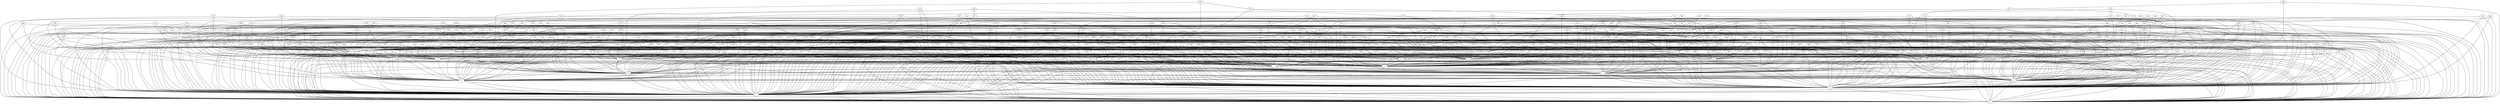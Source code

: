 /* Created by igraph 0.7.0 */
graph {
  0;
  1;
  2;
  3;
  4;
  5;
  6;
  7;
  8;
  9;
  10;
  11;
  12;
  13;
  14;
  15;
  16;
  17;
  18;
  19;
  20;
  21;
  22;
  23;
  24;
  25;
  26;
  27;
  28;
  29;
  30;
  31;
  32;
  33;
  34;
  35;
  36;
  37;
  38;
  39;
  40;
  41;
  42;
  43;
  44;
  45;
  46;
  47;
  48;
  49;
  50;
  51;
  52;
  53;
  54;
  55;
  56;
  57;
  58;
  59;
  60;
  61;
  62;
  63;
  64;
  65;
  66;
  67;
  68;
  69;
  70;
  71;
  72;
  73;
  74;
  75;
  76;
  77;
  78;
  79;
  80;
  81;
  82;
  83;
  84;
  85;
  86;
  87;
  88;
  89;
  90;
  91;
  92;
  93;
  94;
  95;
  96;
  97;
  98;
  99;
  100;
  101;
  102;
  103;
  104;
  105;
  106;
  107;
  108;
  109;
  110;
  111;
  112;
  113;
  114;
  115;
  116;
  117;
  118;
  119;
  120;
  121;
  122;
  123;
  124;
  125;
  126;
  127;
  128;
  129;
  130;
  131;
  132;
  133;
  134;
  135;
  136;
  137;
  138;
  139;
  140;
  141;
  142;
  143;
  144;
  145;
  146;
  147;
  148;
  149;
  150;
  151;
  152;
  153;
  154;
  155;
  156;
  157;
  158;
  159;
  160;
  161;
  162;
  163;
  164;
  165;
  166;
  167;
  168;
  169;
  170;
  171;
  172;
  173;
  174;
  175;
  176;
  177;
  178;
  179;
  180;
  181;
  182;
  183;
  184;
  185;
  186;
  187;
  188;
  189;
  190;
  191;
  192;
  193;
  194;
  195;
  196;
  197;
  198;
  199;
  200;
  201;
  202;
  203;
  204;
  205;
  206;
  207;
  208;
  209;
  210;
  211;
  212;
  213;
  214;
  215;
  216;
  217;
  218;
  219;
  220;
  221;
  222;
  223;
  224;
  225;
  226;
  227;
  228;
  229;
  230;
  231;
  232;
  233;
  234;
  235;
  236;
  237;
  238;
  239;
  240;
  241;
  242;
  243;
  244;
  245;
  246;
  247;
  248;
  249;
  250;
  251;
  252;
  253;
  254;
  255;
  256;
  257;
  258;
  259;
  260;
  261;
  262;
  263;
  264;
  265;
  266;
  267;
  268;
  269;
  270;
  271;
  272;
  273;
  274;
  275;
  276;
  277;
  278;
  279;
  280;
  281;
  282;
  283;
  284;
  285;
  286;
  287;
  288;
  289;
  290;
  291;
  292;
  293;
  294;
  295;
  296;
  297;
  298;
  299;
  300;
  301;
  302;
  303;
  304;
  305;
  306;
  307;
  308;
  309;
  310;
  311;
  312;
  313;
  314;
  315;
  316;
  317;
  318;
  319;
  320;
  321;
  322;
  323;
  324;
  325;
  326;
  327;
  328;
  329;
  330;
  331;
  332;
  333;
  334;
  335;
  336;
  337;
  338;
  339;
  340;
  341;
  342;
  343;
  344;
  345;
  346;
  347;
  348;
  349;
  350;
  351;
  352;
  353;
  354;
  355;
  356;
  357;
  358;
  359;
  360;
  361;
  362;
  363;
  364;
  365;
  366;
  367;
  368;
  369;
  370;
  371;
  372;
  373;
  374;
  375;
  376;
  377;
  378;
  379;
  380;
  381;
  382;
  383;
  384;
  385;
  386;
  387;
  388;
  389;
  390;
  391;
  392;
  393;
  394;
  395;
  396;
  397;
  398;
  399;
  400;
  401;
  402;
  403;
  404;
  405;
  406;
  407;
  408;
  409;
  410;
  411;
  412;
  413;
  414;
  415;
  416;
  417;
  418;
  419;
  420;
  421;
  422;
  423;
  424;
  425;
  426;
  427;
  428;
  429;
  430;
  431;
  432;
  433;
  434;
  435;
  436;
  437;
  438;
  439;
  440;
  441;
  442;
  443;
  444;
  445;
  446;
  447;
  448;
  449;
  450;
  451;
  452;
  453;
  454;
  455;
  456;
  457;
  458;
  459;
  460;
  461;
  462;
  463;
  464;
  465;
  466;
  467;
  468;
  469;
  470;
  471;
  472;
  473;
  474;
  475;
  476;
  477;
  478;
  479;
  480;
  481;
  482;
  483;
  484;
  485;
  486;
  487;
  488;
  489;
  490;
  491;
  492;
  493;
  494;
  495;
  496;
  497;
  498;
  499;

  1 -- 0;
  2 -- 0;
  3 -- 0;
  4 -- 0;
  5 -- 0;
  12 -- 0;
  13 -- 0;
  14 -- 0;
  15 -- 0;
  20 -- 0;
  23 -- 0;
  32 -- 0;
  34 -- 0;
  35 -- 0;
  36 -- 0;
  44 -- 0;
  48 -- 0;
  49 -- 0;
  55 -- 0;
  57 -- 0;
  59 -- 0;
  61 -- 0;
  71 -- 0;
  75 -- 0;
  79 -- 0;
  83 -- 0;
  95 -- 0;
  97 -- 0;
  99 -- 0;
  101 -- 0;
  103 -- 0;
  110 -- 0;
  113 -- 0;
  115 -- 0;
  137 -- 0;
  139 -- 0;
  148 -- 0;
  150 -- 0;
  151 -- 0;
  158 -- 0;
  160 -- 0;
  163 -- 0;
  165 -- 0;
  166 -- 0;
  169 -- 0;
  183 -- 0;
  184 -- 0;
  199 -- 0;
  209 -- 0;
  218 -- 0;
  220 -- 0;
  231 -- 0;
  250 -- 0;
  251 -- 0;
  253 -- 0;
  258 -- 0;
  261 -- 0;
  266 -- 0;
  273 -- 0;
  282 -- 0;
  285 -- 0;
  295 -- 0;
  297 -- 0;
  301 -- 0;
  303 -- 0;
  314 -- 0;
  319 -- 0;
  320 -- 0;
  328 -- 0;
  343 -- 0;
  346 -- 0;
  347 -- 0;
  355 -- 0;
  359 -- 0;
  362 -- 0;
  380 -- 0;
  389 -- 0;
  401 -- 0;
  406 -- 0;
  413 -- 0;
  416 -- 0;
  425 -- 0;
  426 -- 0;
  428 -- 0;
  430 -- 0;
  434 -- 0;
  436 -- 0;
  457 -- 0;
  463 -- 0;
  476 -- 0;
  478 -- 0;
  486 -- 0;
  488 -- 0;
  491 -- 0;
  496 -- 0;
  498 -- 0;
  2 -- 1;
  3 -- 1;
  4 -- 1;
  5 -- 1;
  6 -- 1;
  7 -- 1;
  9 -- 1;
  10 -- 1;
  14 -- 1;
  15 -- 1;
  16 -- 1;
  17 -- 1;
  19 -- 1;
  20 -- 1;
  21 -- 1;
  22 -- 1;
  24 -- 1;
  25 -- 1;
  27 -- 1;
  28 -- 1;
  29 -- 1;
  31 -- 1;
  34 -- 1;
  38 -- 1;
  39 -- 1;
  43 -- 1;
  47 -- 1;
  51 -- 1;
  53 -- 1;
  54 -- 1;
  56 -- 1;
  58 -- 1;
  67 -- 1;
  82 -- 1;
  83 -- 1;
  84 -- 1;
  89 -- 1;
  92 -- 1;
  98 -- 1;
  99 -- 1;
  108 -- 1;
  109 -- 1;
  116 -- 1;
  120 -- 1;
  122 -- 1;
  128 -- 1;
  130 -- 1;
  132 -- 1;
  135 -- 1;
  137 -- 1;
  142 -- 1;
  143 -- 1;
  146 -- 1;
  149 -- 1;
  155 -- 1;
  161 -- 1;
  164 -- 1;
  178 -- 1;
  181 -- 1;
  182 -- 1;
  191 -- 1;
  202 -- 1;
  204 -- 1;
  209 -- 1;
  213 -- 1;
  214 -- 1;
  216 -- 1;
  219 -- 1;
  227 -- 1;
  229 -- 1;
  230 -- 1;
  238 -- 1;
  242 -- 1;
  243 -- 1;
  247 -- 1;
  249 -- 1;
  252 -- 1;
  254 -- 1;
  260 -- 1;
  262 -- 1;
  264 -- 1;
  271 -- 1;
  272 -- 1;
  276 -- 1;
  278 -- 1;
  284 -- 1;
  288 -- 1;
  291 -- 1;
  296 -- 1;
  303 -- 1;
  315 -- 1;
  325 -- 1;
  326 -- 1;
  332 -- 1;
  336 -- 1;
  339 -- 1;
  340 -- 1;
  344 -- 1;
  345 -- 1;
  350 -- 1;
  351 -- 1;
  353 -- 1;
  354 -- 1;
  358 -- 1;
  366 -- 1;
  371 -- 1;
  385 -- 1;
  391 -- 1;
  392 -- 1;
  400 -- 1;
  401 -- 1;
  408 -- 1;
  412 -- 1;
  417 -- 1;
  420 -- 1;
  422 -- 1;
  424 -- 1;
  426 -- 1;
  429 -- 1;
  431 -- 1;
  432 -- 1;
  455 -- 1;
  459 -- 1;
  460 -- 1;
  461 -- 1;
  463 -- 1;
  465 -- 1;
  478 -- 1;
  488 -- 1;
  489 -- 1;
  497 -- 1;
  3 -- 2;
  4 -- 2;
  5 -- 2;
  10 -- 2;
  11 -- 2;
  12 -- 2;
  14 -- 2;
  17 -- 2;
  18 -- 2;
  22 -- 2;
  24 -- 2;
  26 -- 2;
  30 -- 2;
  32 -- 2;
  35 -- 2;
  37 -- 2;
  39 -- 2;
  41 -- 2;
  44 -- 2;
  45 -- 2;
  50 -- 2;
  56 -- 2;
  62 -- 2;
  63 -- 2;
  66 -- 2;
  71 -- 2;
  72 -- 2;
  73 -- 2;
  75 -- 2;
  76 -- 2;
  79 -- 2;
  82 -- 2;
  85 -- 2;
  86 -- 2;
  87 -- 2;
  88 -- 2;
  89 -- 2;
  90 -- 2;
  91 -- 2;
  92 -- 2;
  94 -- 2;
  100 -- 2;
  102 -- 2;
  108 -- 2;
  109 -- 2;
  111 -- 2;
  114 -- 2;
  122 -- 2;
  123 -- 2;
  125 -- 2;
  129 -- 2;
  140 -- 2;
  144 -- 2;
  152 -- 2;
  157 -- 2;
  158 -- 2;
  161 -- 2;
  162 -- 2;
  167 -- 2;
  171 -- 2;
  173 -- 2;
  193 -- 2;
  199 -- 2;
  201 -- 2;
  205 -- 2;
  214 -- 2;
  215 -- 2;
  222 -- 2;
  223 -- 2;
  224 -- 2;
  227 -- 2;
  230 -- 2;
  237 -- 2;
  238 -- 2;
  239 -- 2;
  253 -- 2;
  255 -- 2;
  256 -- 2;
  257 -- 2;
  264 -- 2;
  270 -- 2;
  271 -- 2;
  278 -- 2;
  280 -- 2;
  281 -- 2;
  283 -- 2;
  285 -- 2;
  289 -- 2;
  300 -- 2;
  301 -- 2;
  302 -- 2;
  308 -- 2;
  315 -- 2;
  329 -- 2;
  331 -- 2;
  334 -- 2;
  337 -- 2;
  344 -- 2;
  348 -- 2;
  350 -- 2;
  353 -- 2;
  366 -- 2;
  369 -- 2;
  372 -- 2;
  375 -- 2;
  379 -- 2;
  383 -- 2;
  402 -- 2;
  408 -- 2;
  416 -- 2;
  417 -- 2;
  418 -- 2;
  420 -- 2;
  421 -- 2;
  435 -- 2;
  437 -- 2;
  438 -- 2;
  445 -- 2;
  448 -- 2;
  449 -- 2;
  465 -- 2;
  469 -- 2;
  474 -- 2;
  476 -- 2;
  479 -- 2;
  481 -- 2;
  494 -- 2;
  498 -- 2;
  7 -- 3;
  8 -- 3;
  24 -- 3;
  26 -- 3;
  40 -- 3;
  51 -- 3;
  52 -- 3;
  78 -- 3;
  104 -- 3;
  108 -- 3;
  113 -- 3;
  118 -- 3;
  121 -- 3;
  124 -- 3;
  126 -- 3;
  147 -- 3;
  149 -- 3;
  152 -- 3;
  155 -- 3;
  156 -- 3;
  164 -- 3;
  184 -- 3;
  187 -- 3;
  192 -- 3;
  221 -- 3;
  224 -- 3;
  230 -- 3;
  240 -- 3;
  241 -- 3;
  265 -- 3;
  278 -- 3;
  286 -- 3;
  287 -- 3;
  293 -- 3;
  301 -- 3;
  308 -- 3;
  317 -- 3;
  318 -- 3;
  320 -- 3;
  334 -- 3;
  358 -- 3;
  375 -- 3;
  384 -- 3;
  387 -- 3;
  393 -- 3;
  398 -- 3;
  411 -- 3;
  421 -- 3;
  437 -- 3;
  454 -- 3;
  462 -- 3;
  471 -- 3;
  6 -- 4;
  7 -- 4;
  8 -- 4;
  10 -- 4;
  11 -- 4;
  15 -- 4;
  16 -- 4;
  20 -- 4;
  27 -- 4;
  28 -- 4;
  29 -- 4;
  34 -- 4;
  47 -- 4;
  49 -- 4;
  50 -- 4;
  56 -- 4;
  57 -- 4;
  60 -- 4;
  63 -- 4;
  66 -- 4;
  68 -- 4;
  72 -- 4;
  74 -- 4;
  77 -- 4;
  78 -- 4;
  79 -- 4;
  84 -- 4;
  93 -- 4;
  106 -- 4;
  114 -- 4;
  124 -- 4;
  128 -- 4;
  131 -- 4;
  142 -- 4;
  147 -- 4;
  153 -- 4;
  167 -- 4;
  174 -- 4;
  175 -- 4;
  180 -- 4;
  181 -- 4;
  201 -- 4;
  203 -- 4;
  207 -- 4;
  232 -- 4;
  246 -- 4;
  249 -- 4;
  261 -- 4;
  273 -- 4;
  283 -- 4;
  289 -- 4;
  295 -- 4;
  299 -- 4;
  305 -- 4;
  309 -- 4;
  335 -- 4;
  346 -- 4;
  354 -- 4;
  356 -- 4;
  380 -- 4;
  394 -- 4;
  399 -- 4;
  402 -- 4;
  462 -- 4;
  494 -- 4;
  499 -- 4;
  6 -- 5;
  9 -- 5;
  13 -- 5;
  18 -- 5;
  21 -- 5;
  23 -- 5;
  33 -- 5;
  40 -- 5;
  43 -- 5;
  46 -- 5;
  51 -- 5;
  52 -- 5;
  57 -- 5;
  69 -- 5;
  70 -- 5;
  75 -- 5;
  90 -- 5;
  103 -- 5;
  130 -- 5;
  145 -- 5;
  153 -- 5;
  166 -- 5;
  191 -- 5;
  204 -- 5;
  213 -- 5;
  220 -- 5;
  232 -- 5;
  242 -- 5;
  244 -- 5;
  245 -- 5;
  258 -- 5;
  273 -- 5;
  283 -- 5;
  304 -- 5;
  305 -- 5;
  309 -- 5;
  310 -- 5;
  329 -- 5;
  345 -- 5;
  357 -- 5;
  365 -- 5;
  372 -- 5;
  388 -- 5;
  432 -- 5;
  434 -- 5;
  448 -- 5;
  464 -- 5;
  477 -- 5;
  482 -- 5;
  491 -- 5;
  8 -- 6;
  11 -- 6;
  26 -- 6;
  29 -- 6;
  30 -- 6;
  42 -- 6;
  43 -- 6;
  46 -- 6;
  62 -- 6;
  121 -- 6;
  136 -- 6;
  138 -- 6;
  147 -- 6;
  154 -- 6;
  171 -- 6;
  172 -- 6;
  178 -- 6;
  183 -- 6;
  189 -- 6;
  191 -- 6;
  208 -- 6;
  212 -- 6;
  214 -- 6;
  226 -- 6;
  236 -- 6;
  245 -- 6;
  247 -- 6;
  265 -- 6;
  287 -- 6;
  295 -- 6;
  304 -- 6;
  307 -- 6;
  320 -- 6;
  324 -- 6;
  363 -- 6;
  378 -- 6;
  383 -- 6;
  413 -- 6;
  414 -- 6;
  429 -- 6;
  443 -- 6;
  459 -- 6;
  477 -- 6;
  484 -- 6;
  490 -- 6;
  35 -- 7;
  38 -- 7;
  47 -- 7;
  62 -- 7;
  78 -- 7;
  88 -- 7;
  95 -- 7;
  101 -- 7;
  118 -- 7;
  131 -- 7;
  134 -- 7;
  151 -- 7;
  192 -- 7;
  202 -- 7;
  211 -- 7;
  279 -- 7;
  280 -- 7;
  331 -- 7;
  333 -- 7;
  356 -- 7;
  368 -- 7;
  389 -- 7;
  392 -- 7;
  425 -- 7;
  428 -- 7;
  479 -- 7;
  485 -- 7;
  499 -- 7;
  9 -- 8;
  12 -- 8;
  13 -- 8;
  16 -- 8;
  18 -- 8;
  21 -- 8;
  27 -- 8;
  31 -- 8;
  32 -- 8;
  37 -- 8;
  49 -- 8;
  55 -- 8;
  58 -- 8;
  71 -- 8;
  72 -- 8;
  73 -- 8;
  74 -- 8;
  80 -- 8;
  81 -- 8;
  90 -- 8;
  92 -- 8;
  96 -- 8;
  99 -- 8;
  120 -- 8;
  123 -- 8;
  144 -- 8;
  150 -- 8;
  169 -- 8;
  176 -- 8;
  186 -- 8;
  196 -- 8;
  216 -- 8;
  218 -- 8;
  234 -- 8;
  250 -- 8;
  266 -- 8;
  267 -- 8;
  282 -- 8;
  286 -- 8;
  292 -- 8;
  298 -- 8;
  299 -- 8;
  300 -- 8;
  308 -- 8;
  312 -- 8;
  317 -- 8;
  339 -- 8;
  343 -- 8;
  352 -- 8;
  353 -- 8;
  360 -- 8;
  361 -- 8;
  363 -- 8;
  372 -- 8;
  374 -- 8;
  381 -- 8;
  386 -- 8;
  388 -- 8;
  405 -- 8;
  417 -- 8;
  428 -- 8;
  433 -- 8;
  435 -- 8;
  448 -- 8;
  449 -- 8;
  453 -- 8;
  457 -- 8;
  463 -- 8;
  484 -- 8;
  491 -- 8;
  495 -- 8;
  497 -- 8;
  76 -- 9;
  80 -- 9;
  164 -- 9;
  179 -- 9;
  194 -- 9;
  236 -- 9;
  310 -- 9;
  329 -- 9;
  433 -- 9;
  443 -- 9;
  486 -- 9;
  48 -- 10;
  69 -- 10;
  263 -- 10;
  348 -- 10;
  446 -- 10;
  19 -- 11;
  28 -- 11;
  66 -- 11;
  73 -- 11;
  117 -- 11;
  125 -- 11;
  409 -- 11;
  422 -- 11;
  17 -- 12;
  19 -- 12;
  25 -- 12;
  65 -- 12;
  91 -- 12;
  98 -- 12;
  116 -- 12;
  142 -- 12;
  146 -- 12;
  163 -- 12;
  193 -- 12;
  240 -- 12;
  243 -- 12;
  259 -- 12;
  270 -- 12;
  328 -- 12;
  426 -- 12;
  429 -- 12;
  444 -- 12;
  464 -- 12;
  487 -- 12;
  22 -- 13;
  33 -- 13;
  52 -- 13;
  70 -- 13;
  81 -- 13;
  85 -- 13;
  88 -- 13;
  106 -- 13;
  111 -- 13;
  115 -- 13;
  119 -- 13;
  120 -- 13;
  126 -- 13;
  127 -- 13;
  173 -- 13;
  176 -- 13;
  211 -- 13;
  268 -- 13;
  269 -- 13;
  280 -- 13;
  291 -- 13;
  315 -- 13;
  439 -- 13;
  473 -- 13;
  493 -- 13;
  135 -- 15;
  245 -- 15;
  335 -- 15;
  25 -- 16;
  59 -- 16;
  64 -- 16;
  87 -- 16;
  93 -- 16;
  105 -- 16;
  122 -- 16;
  123 -- 16;
  129 -- 16;
  134 -- 16;
  141 -- 16;
  168 -- 16;
  177 -- 16;
  190 -- 16;
  198 -- 16;
  204 -- 16;
  221 -- 16;
  235 -- 16;
  275 -- 16;
  327 -- 16;
  393 -- 16;
  398 -- 16;
  427 -- 16;
  452 -- 16;
  456 -- 16;
  466 -- 16;
  470 -- 16;
  472 -- 16;
  475 -- 16;
  496 -- 16;
  38 -- 17;
  40 -- 17;
  93 -- 17;
  307 -- 17;
  313 -- 17;
  341 -- 17;
  348 -- 17;
  385 -- 17;
  395 -- 17;
  468 -- 17;
  475 -- 17;
  68 -- 19;
  41 -- 20;
  64 -- 20;
  244 -- 20;
  246 -- 20;
  390 -- 20;
  23 -- 21;
  41 -- 21;
  53 -- 21;
  69 -- 21;
  74 -- 21;
  82 -- 21;
  162 -- 21;
  188 -- 21;
  285 -- 21;
  326 -- 21;
  489 -- 21;
  497 -- 21;
  139 -- 22;
  175 -- 22;
  313 -- 22;
  342 -- 22;
  42 -- 23;
  45 -- 23;
  59 -- 23;
  67 -- 23;
  81 -- 23;
  89 -- 23;
  104 -- 23;
  112 -- 23;
  115 -- 23;
  116 -- 23;
  121 -- 23;
  124 -- 23;
  129 -- 23;
  143 -- 23;
  168 -- 23;
  177 -- 23;
  179 -- 23;
  180 -- 23;
  188 -- 23;
  194 -- 23;
  196 -- 23;
  211 -- 23;
  232 -- 23;
  247 -- 23;
  286 -- 23;
  289 -- 23;
  297 -- 23;
  330 -- 23;
  338 -- 23;
  347 -- 23;
  362 -- 23;
  370 -- 23;
  382 -- 23;
  440 -- 23;
  442 -- 23;
  444 -- 23;
  493 -- 23;
  495 -- 23;
  31 -- 24;
  65 -- 24;
  382 -- 24;
  435 -- 24;
  60 -- 25;
  102 -- 25;
  138 -- 25;
  144 -- 25;
  151 -- 25;
  156 -- 25;
  198 -- 25;
  206 -- 25;
  222 -- 25;
  241 -- 25;
  260 -- 25;
  277 -- 25;
  298 -- 25;
  305 -- 25;
  384 -- 25;
  30 -- 26;
  133 -- 26;
  165 -- 26;
  185 -- 26;
  233 -- 26;
  234 -- 26;
  267 -- 26;
  387 -- 26;
  439 -- 26;
  451 -- 26;
  39 -- 27;
  48 -- 27;
  61 -- 27;
  86 -- 27;
  97 -- 27;
  118 -- 27;
  158 -- 27;
  235 -- 27;
  276 -- 27;
  279 -- 27;
  325 -- 27;
  333 -- 27;
  370 -- 27;
  371 -- 27;
  393 -- 27;
  395 -- 27;
  436 -- 27;
  132 -- 28;
  155 -- 28;
  188 -- 28;
  200 -- 28;
  492 -- 28;
  33 -- 29;
  37 -- 29;
  68 -- 29;
  100 -- 29;
  101 -- 29;
  117 -- 29;
  127 -- 29;
  133 -- 29;
  149 -- 29;
  150 -- 29;
  154 -- 29;
  195 -- 29;
  197 -- 29;
  201 -- 29;
  215 -- 29;
  239 -- 29;
  244 -- 29;
  252 -- 29;
  256 -- 29;
  288 -- 29;
  321 -- 29;
  326 -- 29;
  346 -- 29;
  385 -- 29;
  414 -- 29;
  415 -- 29;
  441 -- 29;
  464 -- 29;
  485 -- 29;
  53 -- 30;
  55 -- 30;
  91 -- 30;
  98 -- 30;
  153 -- 30;
  161 -- 30;
  167 -- 30;
  195 -- 30;
  216 -- 30;
  228 -- 30;
  246 -- 30;
  254 -- 30;
  255 -- 30;
  263 -- 30;
  318 -- 30;
  350 -- 30;
  352 -- 30;
  354 -- 30;
  371 -- 30;
  408 -- 30;
  446 -- 30;
  454 -- 30;
  467 -- 30;
  477 -- 30;
  67 -- 31;
  77 -- 31;
  94 -- 31;
  100 -- 31;
  110 -- 31;
  111 -- 31;
  127 -- 31;
  175 -- 31;
  231 -- 31;
  239 -- 31;
  351 -- 31;
  440 -- 31;
  442 -- 31;
  36 -- 32;
  46 -- 32;
  58 -- 32;
  152 -- 32;
  199 -- 32;
  206 -- 32;
  299 -- 32;
  311 -- 32;
  378 -- 32;
  443 -- 32;
  36 -- 33;
  44 -- 33;
  109 -- 33;
  138 -- 33;
  181 -- 33;
  226 -- 33;
  229 -- 33;
  400 -- 33;
  42 -- 34;
  45 -- 34;
  102 -- 34;
  105 -- 34;
  148 -- 34;
  187 -- 34;
  203 -- 34;
  205 -- 34;
  257 -- 34;
  276 -- 34;
  281 -- 34;
  306 -- 34;
  316 -- 34;
  396 -- 34;
  411 -- 34;
  415 -- 34;
  95 -- 35;
  113 -- 35;
  140 -- 35;
  269 -- 35;
  316 -- 35;
  430 -- 35;
  50 -- 36;
  54 -- 36;
  176 -- 36;
  185 -- 36;
  334 -- 36;
  349 -- 36;
  377 -- 36;
  384 -- 36;
  403 -- 36;
  473 -- 36;
  180 -- 37;
  271 -- 37;
  338 -- 37;
  404 -- 37;
  468 -- 37;
  483 -- 37;
  490 -- 37;
  80 -- 38;
  186 -- 38;
  233 -- 38;
  309 -- 38;
  441 -- 40;
  139 -- 41;
  303 -- 41;
  461 -- 41;
  146 -- 43;
  228 -- 43;
  398 -- 44;
  105 -- 45;
  132 -- 45;
  243 -- 45;
  252 -- 45;
  254 -- 45;
  265 -- 45;
  294 -- 45;
  311 -- 45;
  332 -- 45;
  401 -- 45;
  405 -- 45;
  450 -- 45;
  54 -- 46;
  119 -- 46;
  130 -- 46;
  225 -- 46;
  262 -- 46;
  365 -- 46;
  415 -- 46;
  421 -- 46;
  162 -- 47;
  217 -- 47;
  231 -- 48;
  248 -- 48;
  358 -- 48;
  390 -- 48;
  456 -- 48;
  84 -- 49;
  112 -- 49;
  423 -- 49;
  190 -- 50;
  294 -- 50;
  319 -- 50;
  473 -- 50;
  469 -- 51;
  493 -- 51;
  64 -- 52;
  159 -- 52;
  253 -- 52;
  344 -- 52;
  361 -- 52;
  364 -- 52;
  486 -- 52;
  87 -- 53;
  106 -- 53;
  208 -- 53;
  240 -- 53;
  60 -- 55;
  65 -- 55;
  96 -- 55;
  219 -- 55;
  222 -- 55;
  293 -- 55;
  298 -- 55;
  340 -- 55;
  368 -- 55;
  383 -- 55;
  409 -- 55;
  419 -- 55;
  451 -- 55;
  482 -- 55;
  291 -- 56;
  373 -- 56;
  281 -- 57;
  112 -- 58;
  209 -- 58;
  134 -- 59;
  259 -- 59;
  321 -- 59;
  445 -- 59;
  61 -- 60;
  166 -- 60;
  235 -- 60;
  63 -- 61;
  76 -- 61;
  77 -- 61;
  86 -- 61;
  96 -- 61;
  197 -- 61;
  210 -- 61;
  224 -- 61;
  262 -- 61;
  306 -- 61;
  312 -- 61;
  357 -- 61;
  367 -- 61;
  376 -- 61;
  453 -- 61;
  140 -- 62;
  290 -- 62;
  85 -- 63;
  94 -- 63;
  207 -- 63;
  386 -- 63;
  83 -- 64;
  157 -- 64;
  248 -- 64;
  272 -- 64;
  427 -- 64;
  462 -- 64;
  490 -- 64;
  70 -- 67;
  171 -- 67;
  225 -- 67;
  103 -- 70;
  104 -- 70;
  159 -- 70;
  184 -- 70;
  195 -- 70;
  282 -- 70;
  349 -- 70;
  160 -- 71;
  170 -- 71;
  125 -- 72;
  136 -- 73;
  172 -- 73;
  228 -- 73;
  337 -- 73;
  369 -- 73;
  438 -- 73;
  489 -- 73;
  274 -- 74;
  131 -- 75;
  471 -- 75;
  107 -- 76;
  126 -- 76;
  148 -- 76;
  165 -- 76;
  168 -- 76;
  183 -- 76;
  251 -- 76;
  296 -- 76;
  322 -- 76;
  338 -- 76;
  341 -- 76;
  352 -- 76;
  403 -- 76;
  451 -- 76;
  481 -- 76;
  487 -- 76;
  264 -- 78;
  376 -- 78;
  128 -- 79;
  136 -- 79;
  143 -- 79;
  159 -- 79;
  172 -- 79;
  220 -- 79;
  457 -- 79;
  290 -- 80;
  450 -- 80;
  97 -- 83;
  110 -- 83;
  160 -- 83;
  174 -- 83;
  185 -- 83;
  205 -- 83;
  402 -- 83;
  404 -- 83;
  406 -- 83;
  431 -- 83;
  107 -- 84;
  114 -- 84;
  117 -- 84;
  192 -- 84;
  202 -- 84;
  206 -- 84;
  221 -- 84;
  225 -- 84;
  359 -- 84;
  379 -- 84;
  381 -- 84;
  459 -- 84;
  107 -- 85;
  237 -- 85;
  250 -- 85;
  251 -- 85;
  304 -- 85;
  447 -- 85;
  476 -- 85;
  454 -- 86;
  416 -- 87;
  419 -- 87;
  137 -- 88;
  197 -- 88;
  198 -- 88;
  314 -- 88;
  392 -- 88;
  154 -- 89;
  156 -- 90;
  182 -- 90;
  494 -- 91;
  219 -- 92;
  170 -- 94;
  377 -- 94;
  394 -- 94;
  444 -- 94;
  436 -- 95;
  438 -- 95;
  450 -- 95;
  145 -- 99;
  389 -- 99;
  403 -- 99;
  364 -- 100;
  482 -- 100;
  196 -- 101;
  330 -- 101;
  362 -- 101;
  141 -- 104;
  217 -- 104;
  218 -- 104;
  277 -- 104;
  284 -- 104;
  316 -- 104;
  331 -- 104;
  119 -- 105;
  399 -- 106;
  470 -- 106;
  492 -- 107;
  190 -- 108;
  325 -- 108;
  427 -- 108;
  391 -- 109;
  145 -- 110;
  210 -- 110;
  261 -- 110;
  374 -- 110;
  466 -- 110;
  141 -- 111;
  293 -- 112;
  357 -- 112;
  430 -- 113;
  170 -- 114;
  207 -- 114;
  212 -- 114;
  323 -- 114;
  461 -- 114;
  210 -- 115;
  260 -- 115;
  272 -- 115;
  328 -- 116;
  378 -- 116;
  499 -- 116;
  200 -- 117;
  226 -- 117;
  268 -- 117;
  270 -- 117;
  300 -- 117;
  423 -- 117;
  189 -- 118;
  213 -- 118;
  157 -- 120;
  217 -- 120;
  397 -- 121;
  179 -- 122;
  439 -- 122;
  474 -- 122;
  475 -- 123;
  322 -- 124;
  474 -- 124;
  496 -- 124;
  133 -- 126;
  284 -- 126;
  479 -- 126;
  135 -- 128;
  189 -- 128;
  223 -- 128;
  233 -- 128;
  275 -- 128;
  321 -- 128;
  343 -- 128;
  396 -- 128;
  413 -- 128;
  365 -- 129;
  410 -- 129;
  412 -- 129;
  173 -- 130;
  248 -- 134;
  256 -- 134;
  374 -- 134;
  455 -- 134;
  174 -- 135;
  255 -- 135;
  400 -- 135;
  163 -- 136;
  182 -- 137;
  311 -- 137;
  447 -- 137;
  257 -- 138;
  330 -- 138;
  484 -- 138;
  215 -- 142;
  290 -- 142;
  313 -- 142;
  355 -- 142;
  318 -- 143;
  337 -- 143;
  406 -- 143;
  446 -- 143;
  177 -- 144;
  193 -- 149;
  258 -- 149;
  332 -- 149;
  394 -- 149;
  292 -- 151;
  169 -- 152;
  187 -- 152;
  242 -- 152;
  288 -- 152;
  223 -- 153;
  345 -- 155;
  397 -- 155;
  456 -- 156;
  323 -- 157;
  440 -- 157;
  373 -- 158;
  480 -- 158;
  480 -- 159;
  322 -- 161;
  375 -- 162;
  229 -- 163;
  360 -- 163;
  178 -- 164;
  412 -- 164;
  274 -- 165;
  498 -- 165;
  324 -- 166;
  423 -- 166;
  266 -- 168;
  194 -- 169;
  342 -- 169;
  437 -- 169;
  287 -- 170;
  340 -- 171;
  200 -- 173;
  203 -- 173;
  335 -- 174;
  442 -- 174;
  488 -- 174;
  186 -- 176;
  236 -- 176;
  351 -- 176;
  455 -- 176;
  458 -- 176;
  208 -- 177;
  314 -- 178;
  359 -- 178;
  267 -- 179;
  296 -- 179;
  327 -- 179;
  317 -- 181;
  369 -- 181;
  368 -- 182;
  336 -- 184;
  259 -- 185;
  269 -- 185;
  241 -- 190;
  381 -- 190;
  469 -- 190;
  319 -- 191;
  370 -- 191;
  212 -- 195;
  433 -- 196;
  453 -- 196;
  483 -- 197;
  227 -- 199;
  355 -- 201;
  396 -- 203;
  449 -- 203;
  411 -- 206;
  407 -- 210;
  238 -- 211;
  373 -- 213;
  249 -- 214;
  333 -- 214;
  323 -- 215;
  275 -- 217;
  302 -- 217;
  336 -- 217;
  419 -- 217;
  237 -- 219;
  382 -- 219;
  465 -- 220;
  234 -- 222;
  306 -- 222;
  307 -- 222;
  363 -- 222;
  420 -- 222;
  327 -- 224;
  268 -- 226;
  418 -- 230;
  302 -- 231;
  399 -- 232;
  409 -- 232;
  485 -- 237;
  277 -- 238;
  294 -- 238;
  263 -- 242;
  292 -- 242;
  458 -- 242;
  407 -- 243;
  395 -- 245;
  279 -- 246;
  414 -- 246;
  432 -- 246;
  468 -- 246;
  361 -- 247;
  458 -- 249;
  495 -- 249;
  360 -- 254;
  274 -- 257;
  297 -- 257;
  487 -- 257;
  405 -- 258;
  460 -- 258;
  324 -- 268;
  447 -- 269;
  483 -- 272;
  367 -- 275;
  379 -- 279;
  478 -- 283;
  380 -- 287;
  312 -- 290;
  407 -- 290;
  422 -- 291;
  452 -- 291;
  342 -- 292;
  471 -- 301;
  418 -- 304;
  310 -- 307;
  376 -- 307;
  390 -- 307;
  410 -- 307;
  467 -- 309;
  339 -- 312;
  341 -- 313;
  356 -- 316;
  347 -- 317;
  367 -- 317;
  349 -- 329;
  364 -- 329;
  470 -- 334;
  388 -- 340;
  472 -- 340;
  404 -- 342;
  472 -- 345;
  387 -- 350;
  431 -- 351;
  366 -- 352;
  386 -- 359;
  445 -- 364;
  397 -- 367;
  377 -- 369;
  441 -- 369;
  425 -- 372;
  467 -- 374;
  391 -- 379;
  424 -- 382;
  410 -- 388;
  434 -- 401;
  424 -- 413;
  480 -- 413;
  452 -- 434;
  460 -- 435;
  492 -- 456;
  466 -- 459;
  481 -- 466;
}
